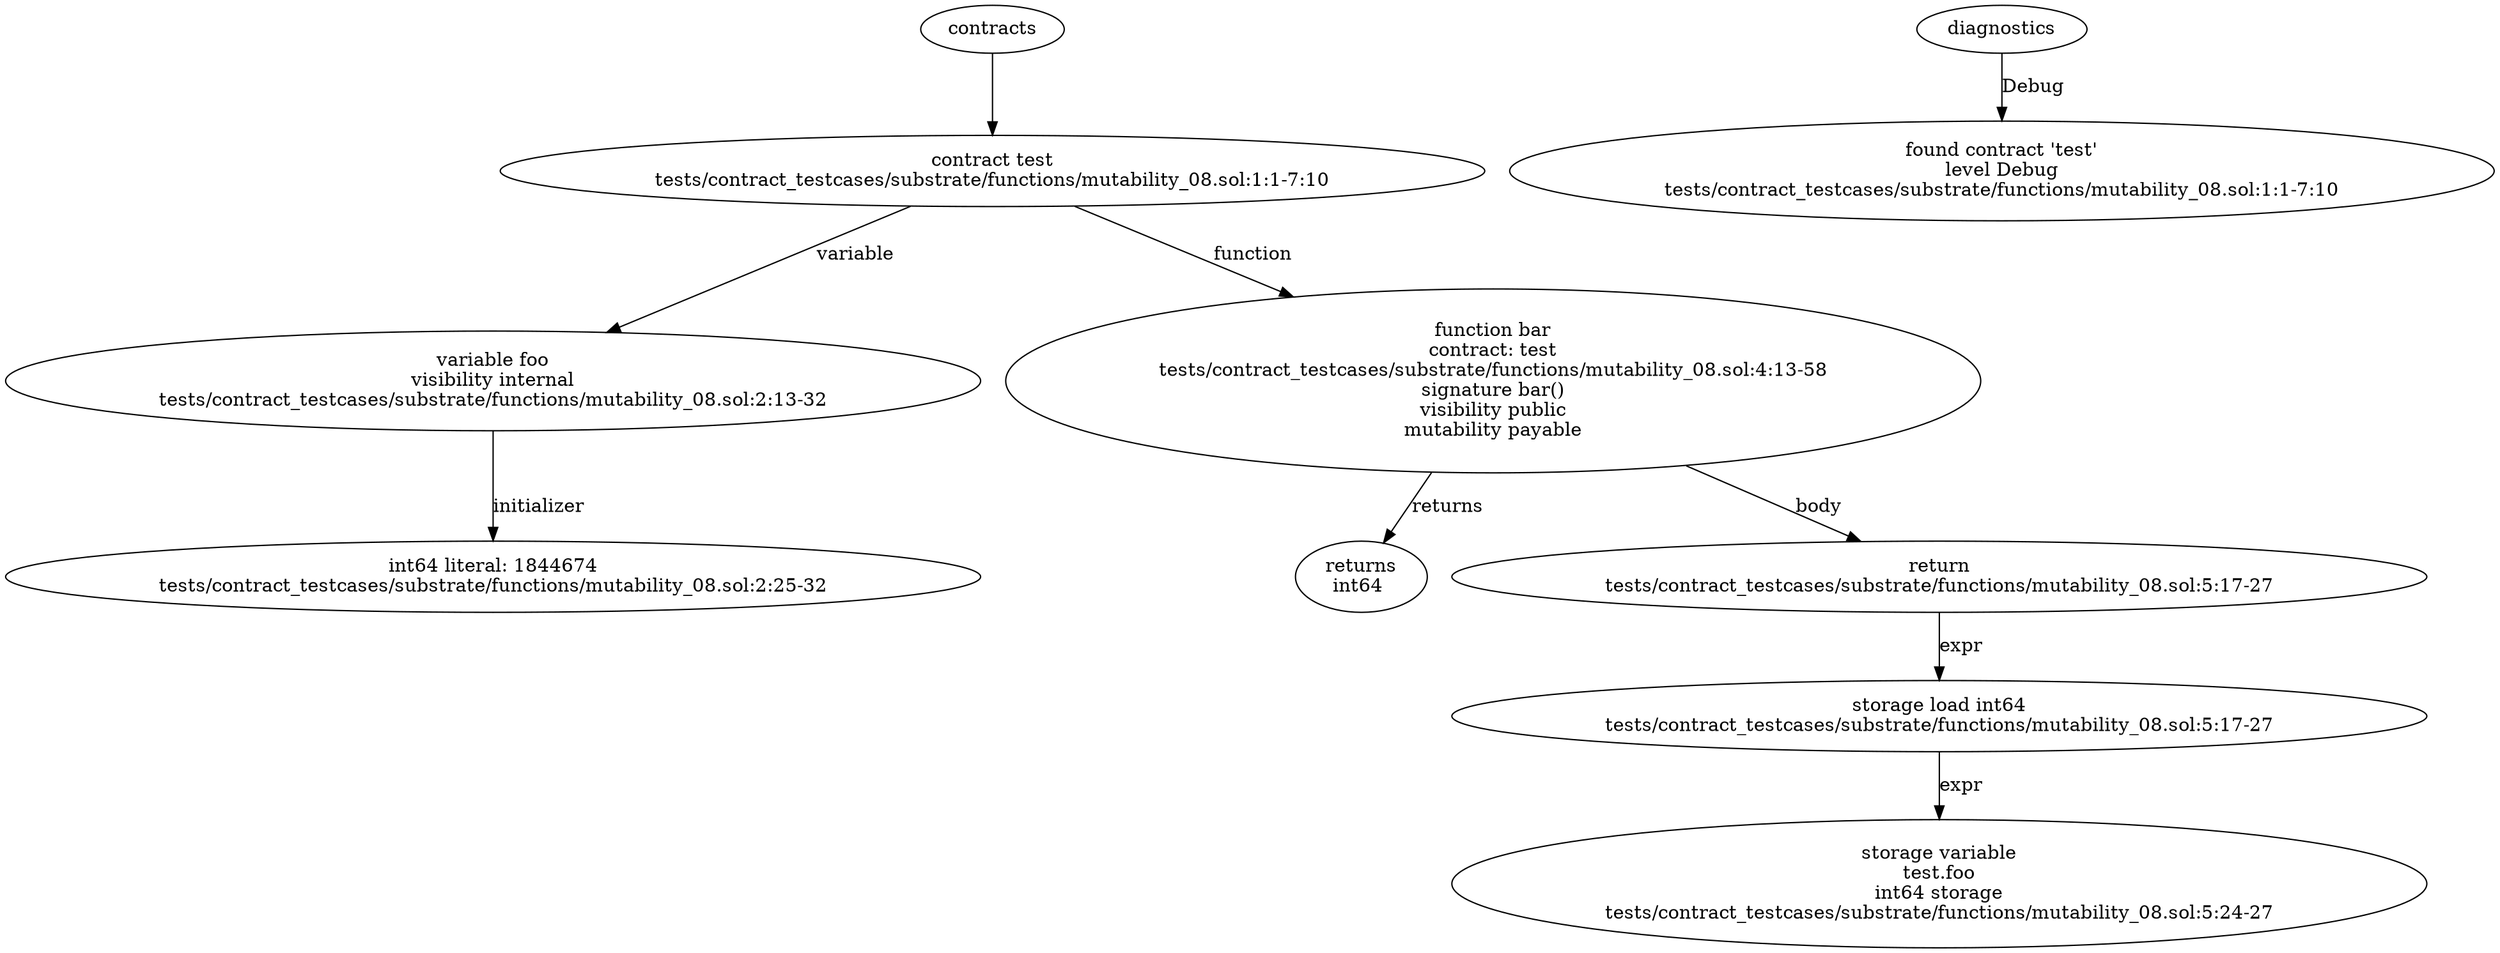 strict digraph "tests/contract_testcases/substrate/functions/mutability_08.sol" {
	contract [label="contract test\ntests/contract_testcases/substrate/functions/mutability_08.sol:1:1-7:10"]
	var [label="variable foo\nvisibility internal\ntests/contract_testcases/substrate/functions/mutability_08.sol:2:13-32"]
	number_literal [label="int64 literal: 1844674\ntests/contract_testcases/substrate/functions/mutability_08.sol:2:25-32"]
	bar [label="function bar\ncontract: test\ntests/contract_testcases/substrate/functions/mutability_08.sol:4:13-58\nsignature bar()\nvisibility public\nmutability payable"]
	returns [label="returns\nint64 "]
	return [label="return\ntests/contract_testcases/substrate/functions/mutability_08.sol:5:17-27"]
	storage_load [label="storage load int64\ntests/contract_testcases/substrate/functions/mutability_08.sol:5:17-27"]
	storage_var [label="storage variable\ntest.foo\nint64 storage\ntests/contract_testcases/substrate/functions/mutability_08.sol:5:24-27"]
	diagnostic [label="found contract 'test'\nlevel Debug\ntests/contract_testcases/substrate/functions/mutability_08.sol:1:1-7:10"]
	contracts -> contract
	contract -> var [label="variable"]
	var -> number_literal [label="initializer"]
	contract -> bar [label="function"]
	bar -> returns [label="returns"]
	bar -> return [label="body"]
	return -> storage_load [label="expr"]
	storage_load -> storage_var [label="expr"]
	diagnostics -> diagnostic [label="Debug"]
}
